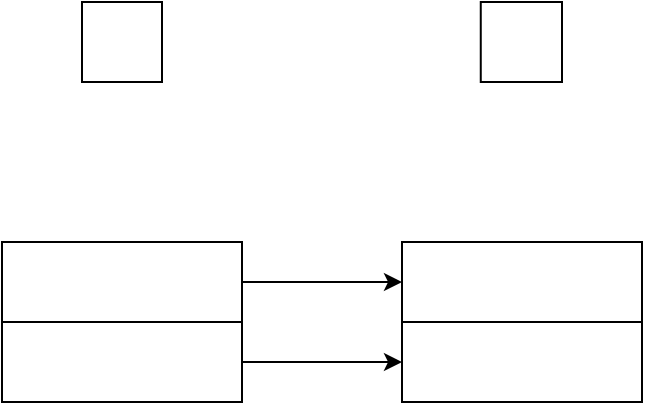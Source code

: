 <mxfile version="22.1.21" type="github">
  <diagram name="Page-1" id="E7rhmFAOxq20Wj8GvHpV">
    <mxGraphModel dx="578" dy="367" grid="1" gridSize="10" guides="1" tooltips="1" connect="1" arrows="1" fold="1" page="1" pageScale="1" pageWidth="850" pageHeight="1100" math="0" shadow="0">
      <root>
        <mxCell id="0" />
        <mxCell id="1" parent="0" />
        <mxCell id="W6vPhULw8ssnnTZs0-5c-3" value="" style="rounded=0;whiteSpace=wrap;html=1;" vertex="1" parent="1">
          <mxGeometry x="400" y="320" width="120" height="40" as="geometry" />
        </mxCell>
        <mxCell id="W6vPhULw8ssnnTZs0-5c-4" value="" style="rounded=0;whiteSpace=wrap;html=1;" vertex="1" parent="1">
          <mxGeometry x="400" y="360" width="120" height="40" as="geometry" />
        </mxCell>
        <mxCell id="W6vPhULw8ssnnTZs0-5c-5" value="" style="rounded=0;whiteSpace=wrap;html=1;" vertex="1" parent="1">
          <mxGeometry x="200" y="320" width="120" height="40" as="geometry" />
        </mxCell>
        <mxCell id="W6vPhULw8ssnnTZs0-5c-6" value="" style="rounded=0;whiteSpace=wrap;html=1;" vertex="1" parent="1">
          <mxGeometry x="200" y="360" width="120" height="40" as="geometry" />
        </mxCell>
        <mxCell id="W6vPhULw8ssnnTZs0-5c-7" value="" style="rounded=0;whiteSpace=wrap;html=1;" vertex="1" parent="1">
          <mxGeometry x="240" y="200" width="40" height="40" as="geometry" />
        </mxCell>
        <mxCell id="W6vPhULw8ssnnTZs0-5c-8" value="" style="rounded=0;whiteSpace=wrap;html=1;" vertex="1" parent="1">
          <mxGeometry x="439.38" y="200" width="40.62" height="40" as="geometry" />
        </mxCell>
        <mxCell id="W6vPhULw8ssnnTZs0-5c-9" value="" style="endArrow=classic;html=1;rounded=0;entryX=0;entryY=0.5;entryDx=0;entryDy=0;" edge="1" parent="1" source="W6vPhULw8ssnnTZs0-5c-5" target="W6vPhULw8ssnnTZs0-5c-3">
          <mxGeometry width="50" height="50" relative="1" as="geometry">
            <mxPoint x="300" y="330" as="sourcePoint" />
            <mxPoint x="350" y="280" as="targetPoint" />
          </mxGeometry>
        </mxCell>
        <mxCell id="W6vPhULw8ssnnTZs0-5c-10" value="" style="endArrow=classic;html=1;rounded=0;entryX=0;entryY=0.5;entryDx=0;entryDy=0;exitX=1;exitY=0.5;exitDx=0;exitDy=0;" edge="1" parent="1" source="W6vPhULw8ssnnTZs0-5c-6" target="W6vPhULw8ssnnTZs0-5c-4">
          <mxGeometry width="50" height="50" relative="1" as="geometry">
            <mxPoint x="330" y="350" as="sourcePoint" />
            <mxPoint x="410" y="350" as="targetPoint" />
          </mxGeometry>
        </mxCell>
      </root>
    </mxGraphModel>
  </diagram>
</mxfile>
